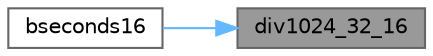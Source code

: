 digraph "div1024_32_16"
{
 // LATEX_PDF_SIZE
  bgcolor="transparent";
  edge [fontname=Helvetica,fontsize=10,labelfontname=Helvetica,labelfontsize=10];
  node [fontname=Helvetica,fontsize=10,shape=box,height=0.2,width=0.4];
  rankdir="RL";
  Node1 [id="Node000001",label="div1024_32_16",height=0.2,width=0.4,color="gray40", fillcolor="grey60", style="filled", fontcolor="black",tooltip="Helper routine to divide a 32-bit value by 1024, returning only the low 16 bits."];
  Node1 -> Node2 [id="edge1_Node000001_Node000002",dir="back",color="steelblue1",style="solid",tooltip=" "];
  Node2 [id="Node000002",label="bseconds16",height=0.2,width=0.4,color="grey40", fillcolor="white", style="filled",URL="$d5/df2/group___timekeeping.html#ga52659d1994f2f21eb05080c97417e93b",tooltip="Returns the current time-since-boot in \"binary seconds\", which are actually 1024/1000 of a second lon..."];
}
